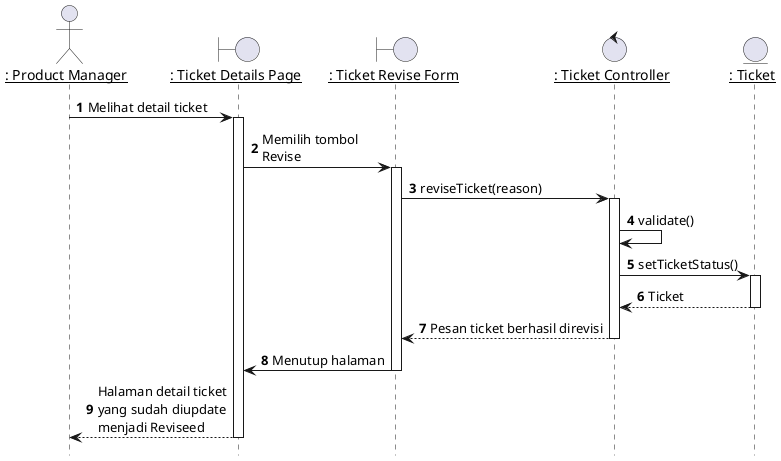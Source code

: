 @startuml Merevisi Ticket

' title "Menolak Ticket"
hide footbox

actor IPM as "__: Product Manager__"
boundary TicketDetailsPage as "__: Ticket Details Page__"
boundary TicketRevisePage as "__: Ticket Revise Form__"
control TicketController as "__: Ticket Controller__"
entity Ticket as "__: Ticket__"

autonumber 1
'list
IPM -> TicketDetailsPage: Melihat detail ticket
activate TicketDetailsPage

TicketDetailsPage -> TicketRevisePage : Memilih tombol\nRevise
activate TicketRevisePage


TicketRevisePage -> TicketController: reviseTicket(reason)
activate TicketController

TicketController -> TicketController: validate()

TicketController -> Ticket: setTicketStatus()
activate Ticket

Ticket --> TicketController : Ticket
deactivate Ticket

TicketController --> TicketRevisePage : Pesan ticket berhasil direvisi
deactivate TicketController

TicketRevisePage -> TicketDetailsPage : Menutup halaman
deactivate TicketRevisePage

TicketDetailsPage --> IPM : Halaman detail ticket\nyang sudah diupdate\nmenjadi Reviseed
deactivate TicketDetailsPage


@enduml


